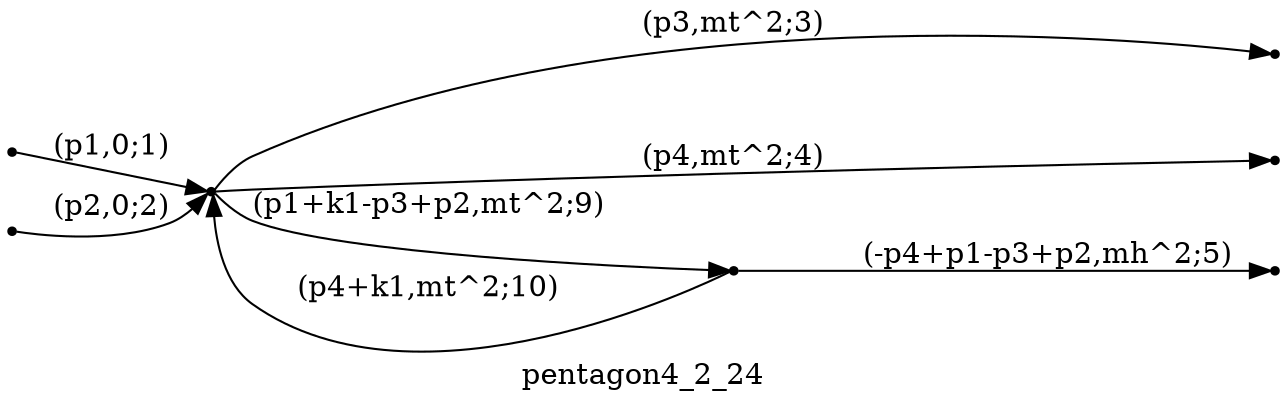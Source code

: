 digraph pentagon4_2_24 {
  label="pentagon4_2_24";
  rankdir="LR";
  subgraph edges {
    -1 -> 2 [label="(p1,0;1)"];
    -2 -> 2 [label="(p2,0;2)"];
    2 -> -3 [label="(p3,mt^2;3)"];
    2 -> -4 [label="(p4,mt^2;4)"];
    1 -> -5 [label="(-p4+p1-p3+p2,mh^2;5)"];
    2 -> 1 [label="(p1+k1-p3+p2,mt^2;9)"];
    1 -> 2 [label="(p4+k1,mt^2;10)"];
  }
  subgraph incoming { rank="source"; -1; -2; }
  subgraph outgoing { rank="sink"; -3; -4; -5; }
-5 [shape=point];
-4 [shape=point];
-3 [shape=point];
-2 [shape=point];
-1 [shape=point];
1 [shape=point];
2 [shape=point];
}


